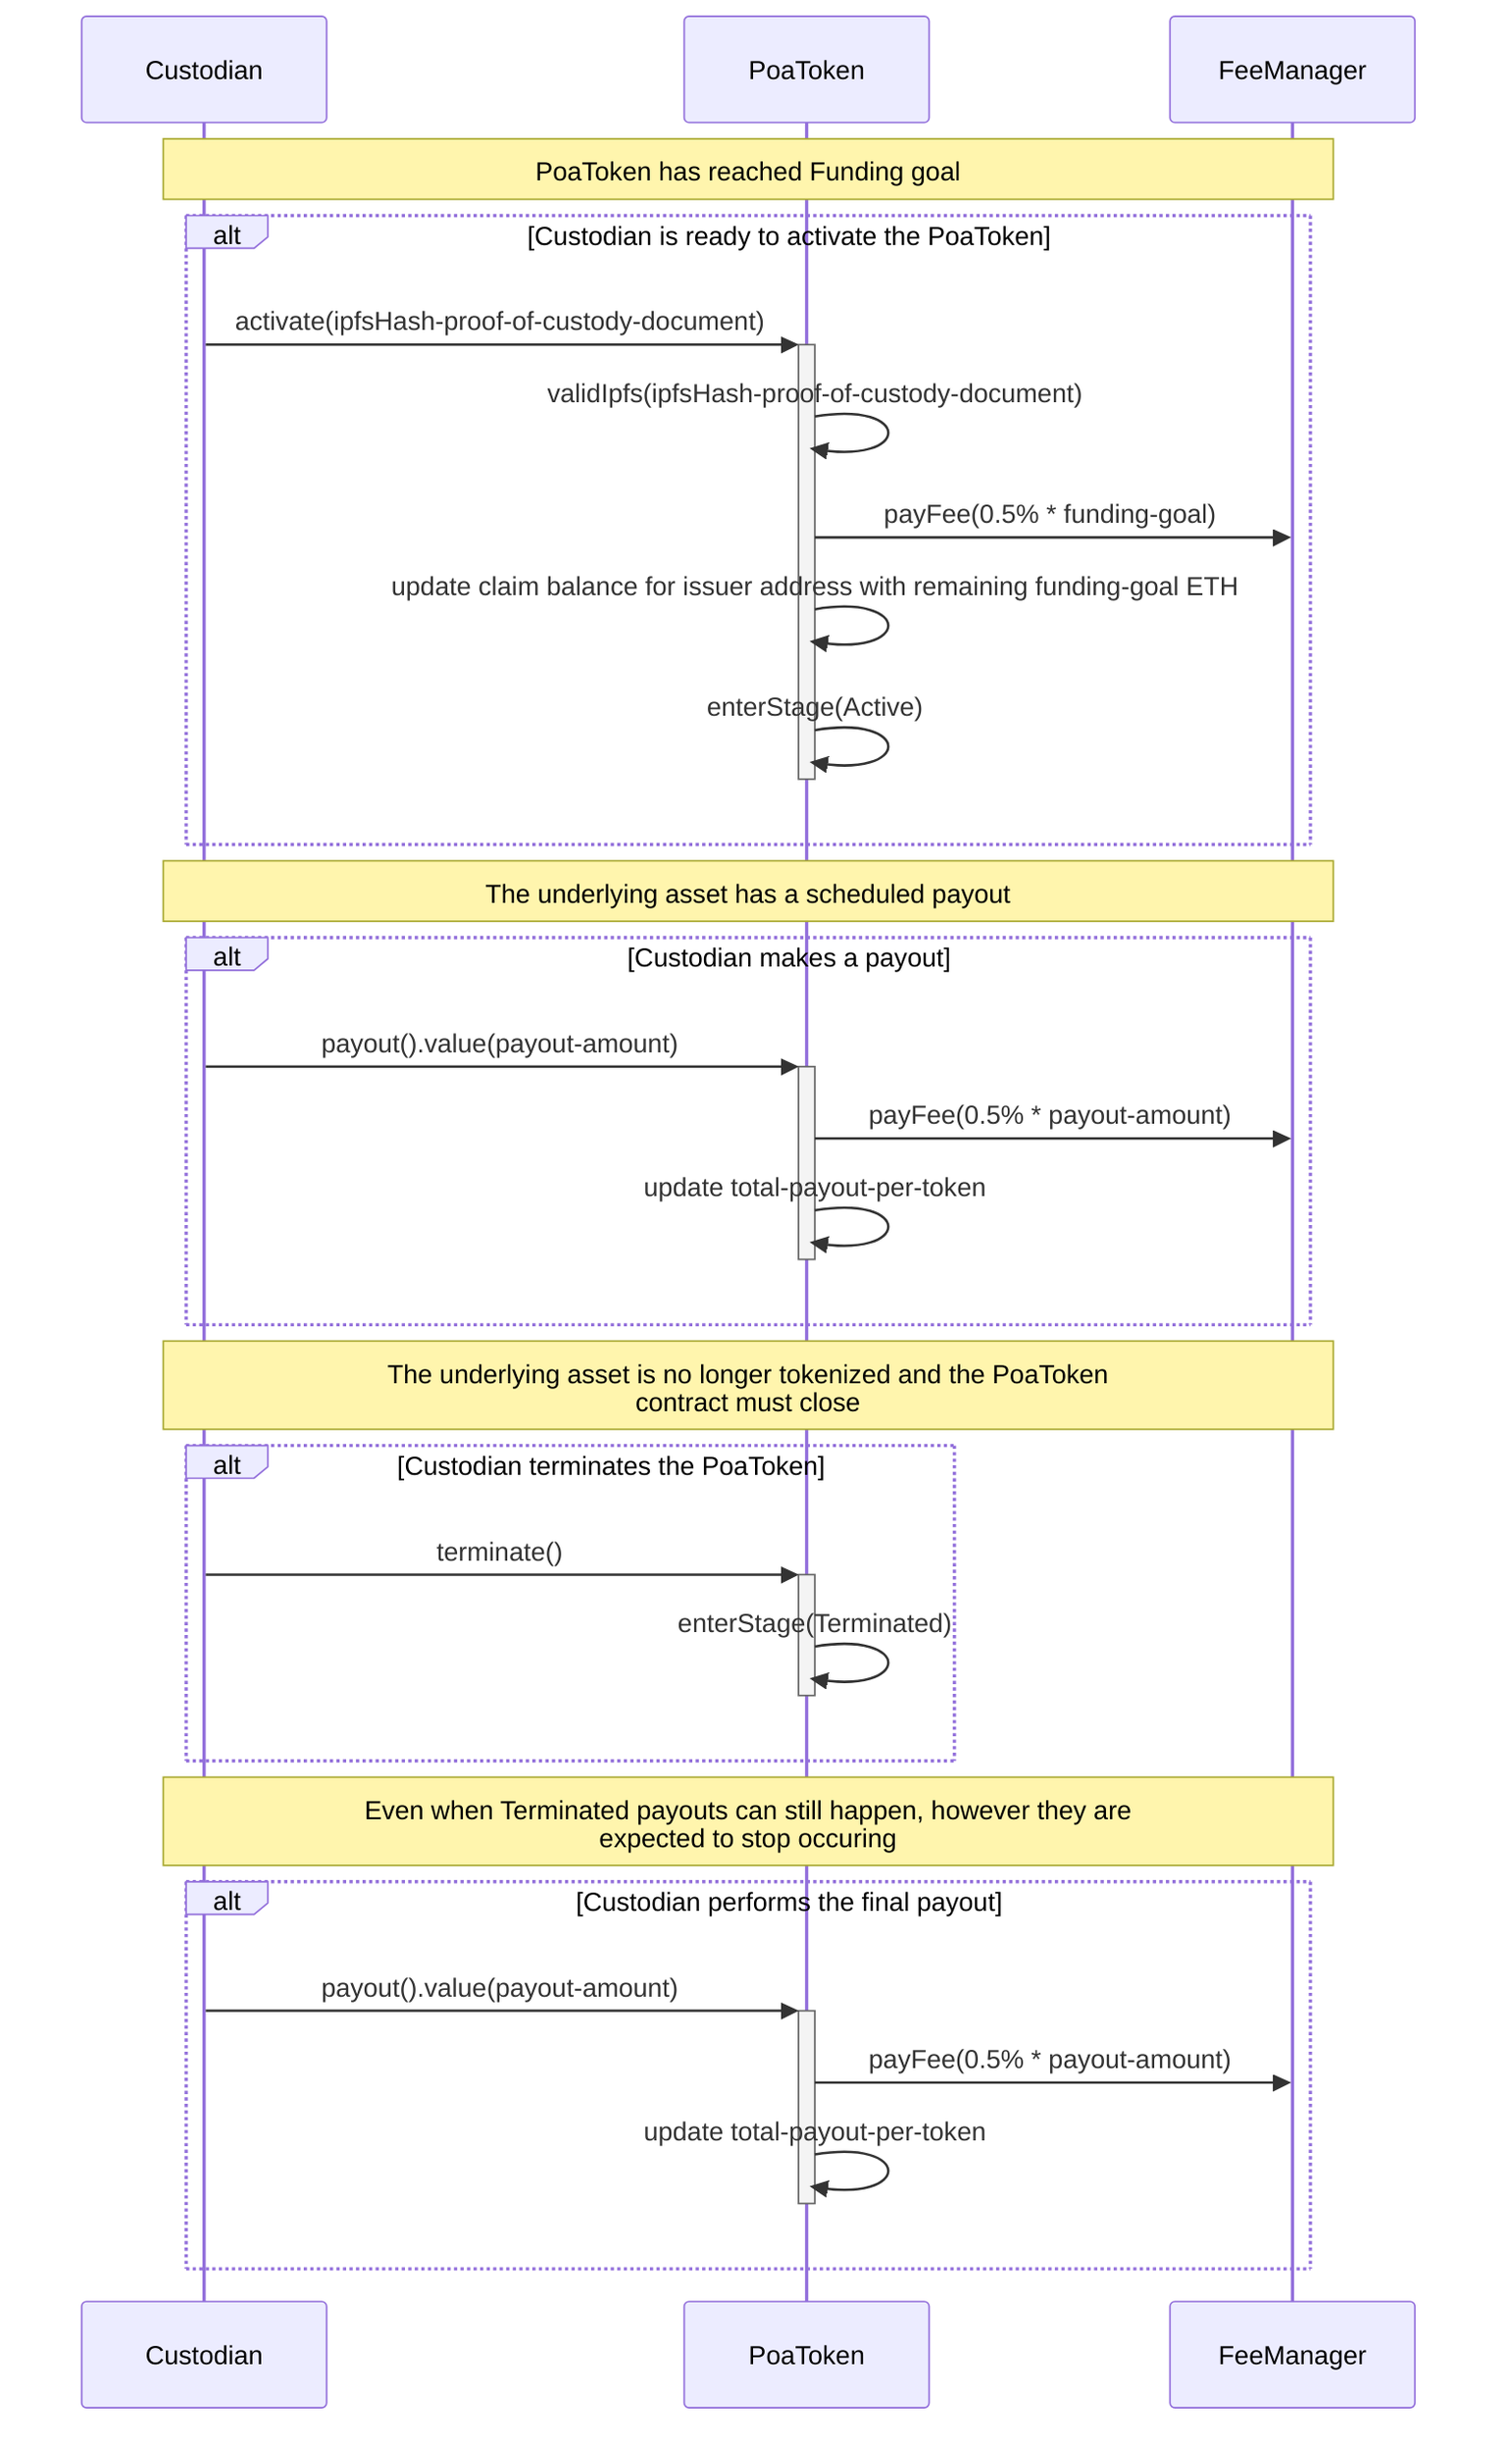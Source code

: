 sequenceDiagram
  participant Custodian
  participant POA as PoaToken
  participant FMR as FeeManager

  Note over Custodian,FMR: PoaToken has reached Funding goal

  alt Custodian is ready to activate the PoaToken
    Custodian->>+POA: activate(ipfsHash-proof-of-custody-document)
    POA->>POA: validIpfs(ipfsHash-proof-of-custody-document)
    POA->>FMR: payFee(0.5% * funding-goal)
    POA->>POA: update claim balance for issuer address with remaining funding-goal ETH
    POA->>-POA: enterStage(Active)
  end

  Note over Custodian,FMR: The underlying asset has a scheduled payout

  alt Custodian makes a payout
    Custodian->>+POA: payout().value(payout-amount)
    POA->>FMR: payFee(0.5% * payout-amount)
    POA->>-POA: update total-payout-per-token
  end

  Note over Custodian,FMR: The underlying asset is no longer tokenized and the PoaToken<br/>contract must close

  alt Custodian terminates the PoaToken
    Custodian->>+POA: terminate()
    POA->>-POA: enterStage(Terminated)
  end

  Note over Custodian,FMR: Even when Terminated payouts can still happen, however they are<br/>expected to stop occuring

  alt Custodian performs the final payout
    Custodian->>+POA: payout().value(payout-amount)
    POA->>FMR: payFee(0.5% * payout-amount)
    POA->>-POA: update total-payout-per-token
  end